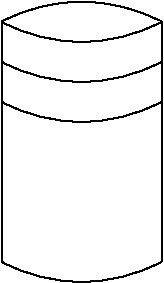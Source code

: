 #FIG 3.2
Landscape
Center
Inches
Letter  
100.00
Single
-2
1200 2
5 1 0 1 -1 7 80 0 20 0.000 0 1 0 0 1050.000 1275.000 450 2400 1050 2550 1650 2400
5 1 0 1 -1 7 80 0 20 0.000 0 1 0 0 1050.000 -525.000 450 600 1050 750 1650 600
5 1 0 1 -1 7 80 0 20 0.000 0 1 0 0 1050.000 -225.000 450 900 1050 1050 1650 900
5 1 0 1 -1 7 80 0 20 0.000 0 1 0 0 1050.000 75.000 450 1200 1050 1350 1650 1200
5 1 0 1 -1 7 81 0 20 0.000 0 1 0 0 1050.000 1725.000 1650 600 1050 450 450 600
2 1 0 1 -1 7 80 0 20 0.000 0 0 7 0 0 2
	 1650 2400 1650 600
2 1 0 1 -1 7 80 0 20 0.000 0 0 7 0 0 2
	 450 600 450 2400
2 2 0 0 -1 7 81 -1 20 0.000 0 0 -1 0 0 5
	 450 600 1650 600 1650 2400 450 2400 450 600
